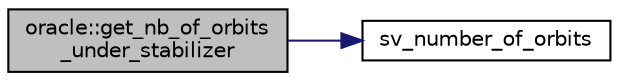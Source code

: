 digraph "oracle::get_nb_of_orbits_under_stabilizer"
{
  edge [fontname="Helvetica",fontsize="10",labelfontname="Helvetica",labelfontsize="10"];
  node [fontname="Helvetica",fontsize="10",shape=record];
  rankdir="LR";
  Node5405 [label="oracle::get_nb_of_orbits\l_under_stabilizer",height=0.2,width=0.4,color="black", fillcolor="grey75", style="filled", fontcolor="black"];
  Node5405 -> Node5406 [color="midnightblue",fontsize="10",style="solid",fontname="Helvetica"];
  Node5406 [label="sv_number_of_orbits",height=0.2,width=0.4,color="black", fillcolor="white", style="filled",URL="$dc/d9b/groups__and__group__actions_2data__structures_2data__structures_8h.html#ad976c1b3200f7425e559834ebd7fb067"];
}
